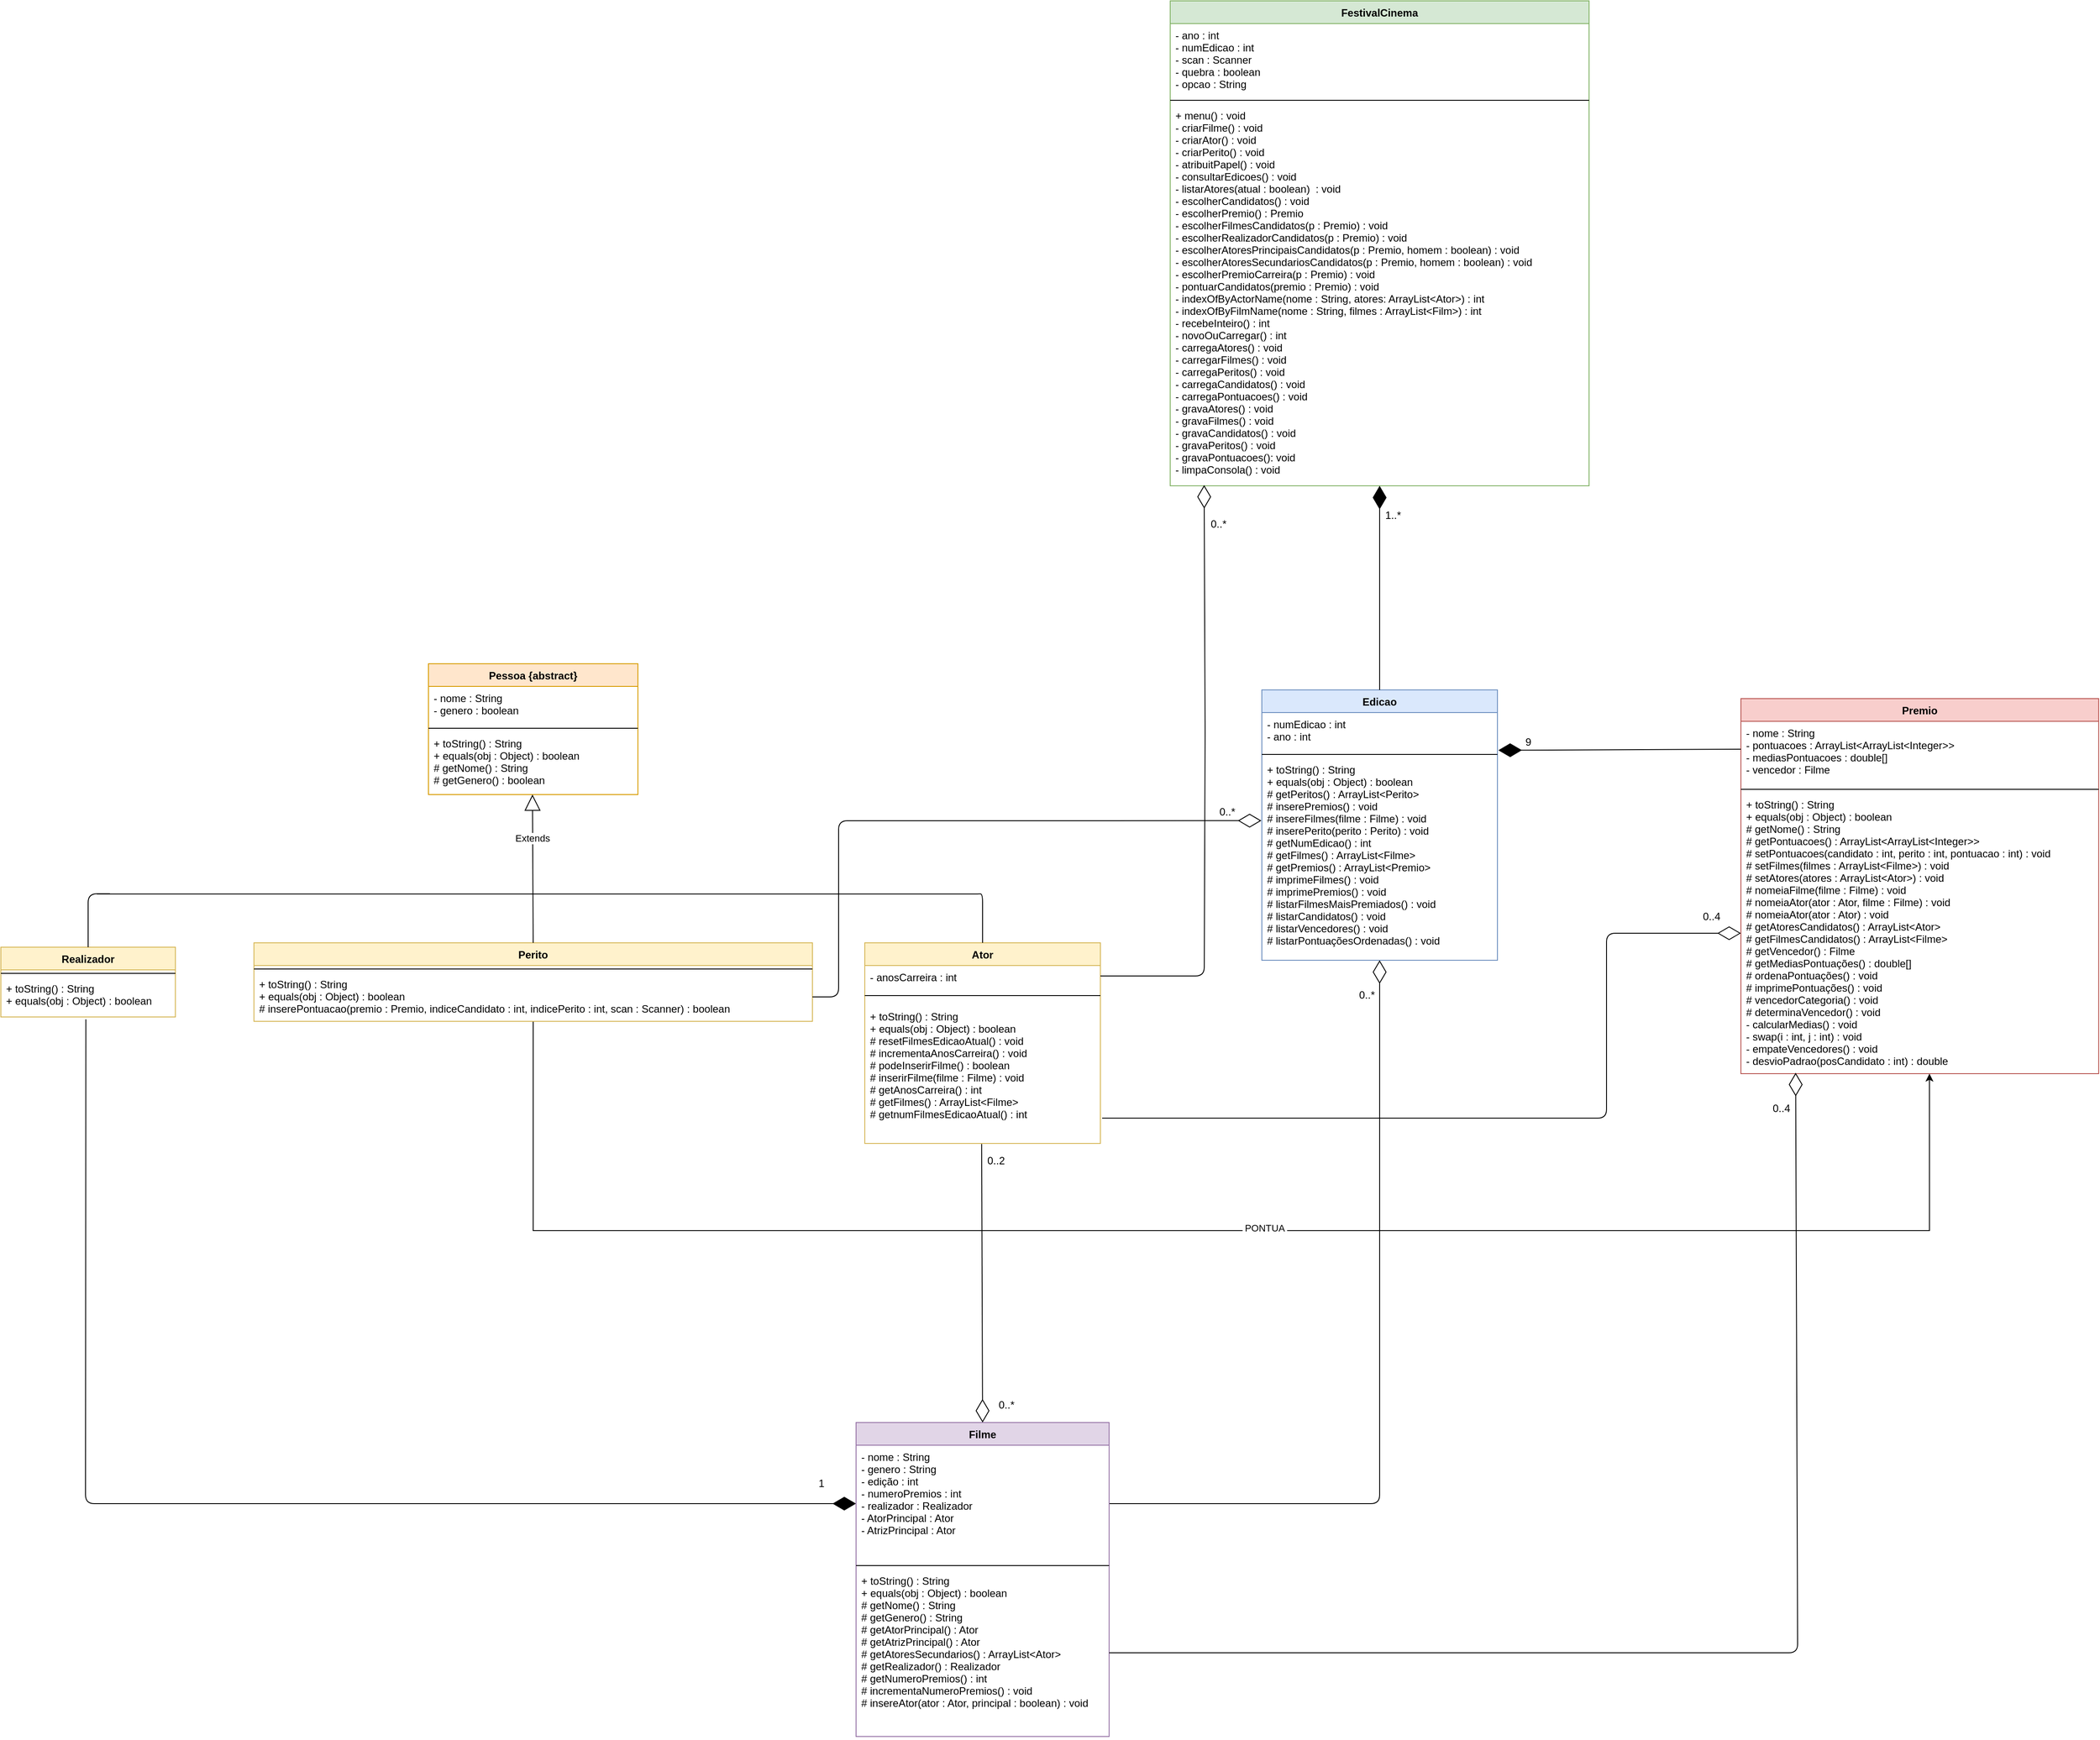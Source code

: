 <mxfile version="12.9.11" type="device"><diagram id="qgOHdv6F2qnSA4peZKP4" name="Page-1"><mxGraphModel dx="3384" dy="2081" grid="1" gridSize="10" guides="1" tooltips="1" connect="1" arrows="1" fold="1" page="1" pageScale="1" pageWidth="827" pageHeight="1169" math="0" shadow="0"><root><mxCell id="0"/><mxCell id="1" parent="0"/><mxCell id="gh8K3B-47FYYdt2PyNo--1" value="FestivalCinema" style="swimlane;fontStyle=1;align=center;verticalAlign=top;childLayout=stackLayout;horizontal=1;startSize=26;horizontalStack=0;resizeParent=1;resizeParentMax=0;resizeLast=0;collapsible=1;marginBottom=0;fillColor=#d5e8d4;strokeColor=#82b366;" parent="1" vertex="1"><mxGeometry x="-240" y="-980" width="480" height="556" as="geometry"><mxRectangle x="300" y="100" width="120" height="26" as="alternateBounds"/></mxGeometry></mxCell><mxCell id="gh8K3B-47FYYdt2PyNo--2" value="- ano : int&#xA;- numEdicao : int&#xA;- scan : Scanner&#xA;- quebra : boolean&#xA;- opcao : String" style="text;strokeColor=none;fillColor=none;align=left;verticalAlign=top;spacingLeft=4;spacingRight=4;overflow=hidden;rotatable=0;points=[[0,0.5],[1,0.5]];portConstraint=eastwest;" parent="gh8K3B-47FYYdt2PyNo--1" vertex="1"><mxGeometry y="26" width="480" height="84" as="geometry"/></mxCell><mxCell id="gh8K3B-47FYYdt2PyNo--3" value="" style="line;strokeWidth=1;fillColor=none;align=left;verticalAlign=middle;spacingTop=-1;spacingLeft=3;spacingRight=3;rotatable=0;labelPosition=right;points=[];portConstraint=eastwest;" parent="gh8K3B-47FYYdt2PyNo--1" vertex="1"><mxGeometry y="110" width="480" height="8" as="geometry"/></mxCell><mxCell id="gh8K3B-47FYYdt2PyNo--4" value="+ menu() : void&#xA;- criarFilme() : void&#xA;- criarAtor() : void&#xA;- criarPerito() : void&#xA;- atribuitPapel() : void&#xA;- consultarEdicoes() : void&#xA;- listarAtores(atual : boolean)  : void&#xA;- escolherCandidatos() : void&#xA;- escolherPremio() : Premio&#xA;- escolherFilmesCandidatos(p : Premio) : void&#xA;- escolherRealizadorCandidatos(p : Premio) : void&#xA;- escolherAtoresPrincipaisCandidatos(p : Premio, homem : boolean) : void&#xA;- escolherAtoresSecundariosCandidatos(p : Premio, homem : boolean) : void&#xA;- escolherPremioCarreira(p : Premio) : void&#xA;- pontuarCandidatos(premio : Premio) : void&#xA;- indexOfByActorName(nome : String, atores: ArrayList&lt;Ator&gt;) : int&#xA;- indexOfByFilmName(nome : String, filmes : ArrayList&lt;Film&gt;) : int&#xA;- recebeInteiro() : int&#xA;- novoOuCarregar() : int&#xA;- carregaAtores() : void&#xA;- carregarFilmes() : void&#xA;- carregaPeritos() : void&#xA;- carregaCandidatos() : void&#xA;- carregaPontuacoes() : void&#xA;- gravaAtores() : void&#xA;- gravaFilmes() : void&#xA;- gravaCandidatos() : void&#xA;- gravaPeritos() : void&#xA;- gravaPontuacoes(): void&#xA;- limpaConsola() : void" style="text;strokeColor=none;fillColor=none;align=left;verticalAlign=top;spacingLeft=4;spacingRight=4;overflow=hidden;rotatable=0;points=[[0,0.5],[1,0.5]];portConstraint=eastwest;" parent="gh8K3B-47FYYdt2PyNo--1" vertex="1"><mxGeometry y="118" width="480" height="438" as="geometry"/></mxCell><mxCell id="gh8K3B-47FYYdt2PyNo--23" value="Edicao" style="swimlane;fontStyle=1;align=center;verticalAlign=top;childLayout=stackLayout;horizontal=1;startSize=26;horizontalStack=0;resizeParent=1;resizeParentMax=0;resizeLast=0;collapsible=1;marginBottom=0;fillColor=#dae8fc;strokeColor=#6c8ebf;" parent="1" vertex="1"><mxGeometry x="-135" y="-190" width="270" height="310" as="geometry"/></mxCell><mxCell id="gh8K3B-47FYYdt2PyNo--24" value="- numEdicao : int&#xA;- ano : int" style="text;strokeColor=none;fillColor=none;align=left;verticalAlign=top;spacingLeft=4;spacingRight=4;overflow=hidden;rotatable=0;points=[[0,0.5],[1,0.5]];portConstraint=eastwest;" parent="gh8K3B-47FYYdt2PyNo--23" vertex="1"><mxGeometry y="26" width="270" height="44" as="geometry"/></mxCell><mxCell id="gh8K3B-47FYYdt2PyNo--25" value="" style="line;strokeWidth=1;fillColor=none;align=left;verticalAlign=middle;spacingTop=-1;spacingLeft=3;spacingRight=3;rotatable=0;labelPosition=right;points=[];portConstraint=eastwest;" parent="gh8K3B-47FYYdt2PyNo--23" vertex="1"><mxGeometry y="70" width="270" height="8" as="geometry"/></mxCell><mxCell id="gh8K3B-47FYYdt2PyNo--26" value="+ toString() : String&#xA;+ equals(obj : Object) : boolean&#xA;# getPeritos() : ArrayList&lt;Perito&gt;&#xA;# inserePremios() : void&#xA;# insereFilmes(filme : Filme) : void&#xA;# inserePerito(perito : Perito) : void&#xA;# getNumEdicao() : int&#xA;# getFilmes() : ArrayList&lt;Filme&gt;&#xA;# getPremios() : ArrayList&lt;Premio&gt;&#xA;# imprimeFilmes() : void&#xA;# imprimePremios() : void&#xA;# listarFilmesMaisPremiados() : void&#xA;# listarCandidatos() : void&#xA;# listarVencedores() : void&#xA;# listarPontuaçõesOrdenadas() : void&#xA;" style="text;strokeColor=none;fillColor=none;align=left;verticalAlign=top;spacingLeft=4;spacingRight=4;overflow=hidden;rotatable=0;points=[[0,0.5],[1,0.5]];portConstraint=eastwest;" parent="gh8K3B-47FYYdt2PyNo--23" vertex="1"><mxGeometry y="78" width="270" height="232" as="geometry"/></mxCell><mxCell id="gh8K3B-47FYYdt2PyNo--52" value="1..*" style="text;html=1;align=center;verticalAlign=middle;resizable=0;points=[];autosize=1;" parent="1" vertex="1"><mxGeometry y="-400" width="30" height="20" as="geometry"/></mxCell><mxCell id="F2HCdln-uRhP8uVobkvN-22" style="edgeStyle=orthogonalEdgeStyle;rounded=0;orthogonalLoop=1;jettySize=auto;html=1;entryX=0.527;entryY=1;entryDx=0;entryDy=0;entryPerimeter=0;" parent="1" source="gh8K3B-47FYYdt2PyNo--32" target="gh8K3B-47FYYdt2PyNo--48" edge="1"><mxGeometry relative="1" as="geometry"><Array as="points"><mxPoint x="-970" y="430"/><mxPoint x="630" y="430"/></Array></mxGeometry></mxCell><mxCell id="2AFV40WeicHzEUGIlaih-1" value="&amp;nbsp;PONTUA&amp;nbsp;" style="edgeLabel;html=1;align=center;verticalAlign=middle;resizable=0;points=[];" parent="F2HCdln-uRhP8uVobkvN-22" vertex="1" connectable="0"><mxGeometry x="0.067" y="3" relative="1" as="geometry"><mxPoint as="offset"/></mxGeometry></mxCell><mxCell id="gh8K3B-47FYYdt2PyNo--32" value="Perito" style="swimlane;fontStyle=1;align=center;verticalAlign=top;childLayout=stackLayout;horizontal=1;startSize=26;horizontalStack=0;resizeParent=1;resizeParentMax=0;resizeLast=0;collapsible=1;marginBottom=0;fillColor=#fff2cc;strokeColor=#d6b656;" parent="1" vertex="1"><mxGeometry x="-1290" y="100" width="640" height="90" as="geometry"/></mxCell><mxCell id="gh8K3B-47FYYdt2PyNo--34" value="" style="line;strokeWidth=1;fillColor=none;align=left;verticalAlign=middle;spacingTop=-1;spacingLeft=3;spacingRight=3;rotatable=0;labelPosition=right;points=[];portConstraint=eastwest;" parent="gh8K3B-47FYYdt2PyNo--32" vertex="1"><mxGeometry y="26" width="640" height="8" as="geometry"/></mxCell><mxCell id="gh8K3B-47FYYdt2PyNo--35" value="+ toString() : String&#xA;+ equals(obj : Object) : boolean&#xA;# inserePontuacao(premio : Premio, indiceCandidato : int, indicePerito : int, scan : Scanner) : boolean&#xA;" style="text;strokeColor=none;fillColor=none;align=left;verticalAlign=top;spacingLeft=4;spacingRight=4;overflow=hidden;rotatable=0;points=[[0,0.5],[1,0.5]];portConstraint=eastwest;" parent="gh8K3B-47FYYdt2PyNo--32" vertex="1"><mxGeometry y="34" width="640" height="56" as="geometry"/></mxCell><mxCell id="gh8K3B-47FYYdt2PyNo--37" value="Pessoa {abstract}" style="swimlane;fontStyle=1;align=center;verticalAlign=top;childLayout=stackLayout;horizontal=1;startSize=26;horizontalStack=0;resizeParent=1;resizeParentMax=0;resizeLast=0;collapsible=1;marginBottom=0;fillColor=#ffe6cc;strokeColor=#d79b00;" parent="1" vertex="1"><mxGeometry x="-1090" y="-220" width="240" height="150" as="geometry"/></mxCell><mxCell id="gh8K3B-47FYYdt2PyNo--38" value="- nome : String&#xA;- genero : boolean" style="text;strokeColor=none;fillColor=none;align=left;verticalAlign=top;spacingLeft=4;spacingRight=4;overflow=hidden;rotatable=0;points=[[0,0.5],[1,0.5]];portConstraint=eastwest;" parent="gh8K3B-47FYYdt2PyNo--37" vertex="1"><mxGeometry y="26" width="240" height="44" as="geometry"/></mxCell><mxCell id="gh8K3B-47FYYdt2PyNo--39" value="" style="line;strokeWidth=1;fillColor=none;align=left;verticalAlign=middle;spacingTop=-1;spacingLeft=3;spacingRight=3;rotatable=0;labelPosition=right;points=[];portConstraint=eastwest;" parent="gh8K3B-47FYYdt2PyNo--37" vertex="1"><mxGeometry y="70" width="240" height="8" as="geometry"/></mxCell><mxCell id="gh8K3B-47FYYdt2PyNo--40" value="+ toString() : String&#xA;+ equals(obj : Object) : boolean&#xA;# getNome() : String&#xA;# getGenero() : boolean&#xA;" style="text;strokeColor=none;fillColor=none;align=left;verticalAlign=top;spacingLeft=4;spacingRight=4;overflow=hidden;rotatable=0;points=[[0,0.5],[1,0.5]];portConstraint=eastwest;" parent="gh8K3B-47FYYdt2PyNo--37" vertex="1"><mxGeometry y="78" width="240" height="72" as="geometry"/></mxCell><mxCell id="gh8K3B-47FYYdt2PyNo--55" value="Extends" style="endArrow=block;endSize=16;endFill=0;html=1;exitX=0.5;exitY=0;exitDx=0;exitDy=0;" parent="1" source="gh8K3B-47FYYdt2PyNo--32" edge="1"><mxGeometry x="0.412" width="160" relative="1" as="geometry"><mxPoint x="-970.83" y="70" as="sourcePoint"/><mxPoint x="-970.83" y="-70" as="targetPoint"/><mxPoint as="offset"/></mxGeometry></mxCell><mxCell id="gh8K3B-47FYYdt2PyNo--5" value="Ator" style="swimlane;fontStyle=1;align=center;verticalAlign=top;childLayout=stackLayout;horizontal=1;startSize=26;horizontalStack=0;resizeParent=1;resizeParentMax=0;resizeLast=0;collapsible=1;marginBottom=0;fillColor=#fff2cc;strokeColor=#d6b656;" parent="1" vertex="1"><mxGeometry x="-590" y="100" width="270" height="230" as="geometry"/></mxCell><mxCell id="gh8K3B-47FYYdt2PyNo--6" value="- anosCarreira : int" style="text;strokeColor=none;fillColor=none;align=left;verticalAlign=top;spacingLeft=4;spacingRight=4;overflow=hidden;rotatable=0;points=[[0,0.5],[1,0.5]];portConstraint=eastwest;" parent="gh8K3B-47FYYdt2PyNo--5" vertex="1"><mxGeometry y="26" width="270" height="24" as="geometry"/></mxCell><mxCell id="gh8K3B-47FYYdt2PyNo--7" value="" style="line;strokeWidth=1;fillColor=none;align=left;verticalAlign=middle;spacingTop=-1;spacingLeft=3;spacingRight=3;rotatable=0;labelPosition=right;points=[];portConstraint=eastwest;" parent="gh8K3B-47FYYdt2PyNo--5" vertex="1"><mxGeometry y="50" width="270" height="21" as="geometry"/></mxCell><mxCell id="gh8K3B-47FYYdt2PyNo--17" value="+ toString() : String&#xA;+ equals(obj : Object) : boolean&#xA;# resetFilmesEdicaoAtual() : void&#xA;# incrementaAnosCarreira() : void&#xA;# podeInserirFilme() : boolean&#xA;# inserirFilme(filme : Filme) : void&#xA;# getAnosCarreira() : int&#xA;# getFilmes() : ArrayList&lt;Filme&gt;&#xA;# getnumFilmesEdicaoAtual() : int" style="text;strokeColor=none;fillColor=none;align=left;verticalAlign=top;spacingLeft=4;spacingRight=4;overflow=hidden;rotatable=0;points=[[0,0.5],[1,0.5]];portConstraint=eastwest;" parent="gh8K3B-47FYYdt2PyNo--5" vertex="1"><mxGeometry y="71" width="270" height="159" as="geometry"/></mxCell><mxCell id="gh8K3B-47FYYdt2PyNo--57" value="" style="line;strokeWidth=1;fillColor=none;align=left;verticalAlign=middle;spacingTop=-1;spacingLeft=3;spacingRight=3;rotatable=0;labelPosition=right;points=[];portConstraint=eastwest;" parent="1" vertex="1"><mxGeometry x="-970" y="40" width="510" height="8" as="geometry"/></mxCell><mxCell id="gh8K3B-47FYYdt2PyNo--63" value="" style="endArrow=none;html=1;edgeStyle=orthogonalEdgeStyle;entryX=0.5;entryY=0;entryDx=0;entryDy=0;" parent="1" target="gh8K3B-47FYYdt2PyNo--5" edge="1"><mxGeometry relative="1" as="geometry"><mxPoint x="-460" y="43.86" as="sourcePoint"/><mxPoint x="-410" y="43.86" as="targetPoint"/><Array as="points"><mxPoint x="-455" y="44"/></Array></mxGeometry></mxCell><mxCell id="gh8K3B-47FYYdt2PyNo--66" value="" style="line;strokeWidth=1;fillColor=none;align=left;verticalAlign=middle;spacingTop=-1;spacingLeft=3;spacingRight=3;rotatable=0;labelPosition=right;points=[];portConstraint=eastwest;" parent="1" vertex="1"><mxGeometry x="-1470" y="40" width="500" height="8" as="geometry"/></mxCell><mxCell id="gh8K3B-47FYYdt2PyNo--41" value="Realizador" style="swimlane;fontStyle=1;align=center;verticalAlign=top;childLayout=stackLayout;horizontal=1;startSize=26;horizontalStack=0;resizeParent=1;resizeParentMax=0;resizeLast=0;collapsible=1;marginBottom=0;fillColor=#fff2cc;strokeColor=#d6b656;" parent="1" vertex="1"><mxGeometry x="-1580" y="105" width="200" height="80" as="geometry"/></mxCell><mxCell id="gh8K3B-47FYYdt2PyNo--43" value="" style="line;strokeWidth=1;fillColor=none;align=left;verticalAlign=middle;spacingTop=-1;spacingLeft=3;spacingRight=3;rotatable=0;labelPosition=right;points=[];portConstraint=eastwest;" parent="gh8K3B-47FYYdt2PyNo--41" vertex="1"><mxGeometry y="26" width="200" height="8" as="geometry"/></mxCell><mxCell id="gh8K3B-47FYYdt2PyNo--44" value="+ toString() : String&#xA;+ equals(obj : Object) : boolean" style="text;strokeColor=none;fillColor=none;align=left;verticalAlign=top;spacingLeft=4;spacingRight=4;overflow=hidden;rotatable=0;points=[[0,0.5],[1,0.5]];portConstraint=eastwest;" parent="gh8K3B-47FYYdt2PyNo--41" vertex="1"><mxGeometry y="34" width="200" height="46" as="geometry"/></mxCell><mxCell id="gh8K3B-47FYYdt2PyNo--68" value="" style="endArrow=none;html=1;edgeStyle=orthogonalEdgeStyle;exitX=0.5;exitY=0;exitDx=0;exitDy=0;" parent="1" source="gh8K3B-47FYYdt2PyNo--41" edge="1"><mxGeometry relative="1" as="geometry"><mxPoint x="-1505" y="43.76" as="sourcePoint"/><mxPoint x="-1455" y="43.76" as="targetPoint"/><Array as="points"><mxPoint x="-1480" y="44"/></Array></mxGeometry></mxCell><mxCell id="gh8K3B-47FYYdt2PyNo--45" value="Premio" style="swimlane;fontStyle=1;align=center;verticalAlign=top;childLayout=stackLayout;horizontal=1;startSize=26;horizontalStack=0;resizeParent=1;resizeParentMax=0;resizeLast=0;collapsible=1;marginBottom=0;fillColor=#f8cecc;strokeColor=#b85450;" parent="1" vertex="1"><mxGeometry x="414" y="-180" width="410" height="430" as="geometry"/></mxCell><mxCell id="gh8K3B-47FYYdt2PyNo--46" value="- nome : String&#xA;- pontuacoes : ArrayList&lt;ArrayList&lt;Integer&gt;&gt;&#xA;- mediasPontuacoes : double[]&#xA;- vencedor : Filme" style="text;strokeColor=none;fillColor=none;align=left;verticalAlign=top;spacingLeft=4;spacingRight=4;overflow=hidden;rotatable=0;points=[[0,0.5],[1,0.5]];portConstraint=eastwest;" parent="gh8K3B-47FYYdt2PyNo--45" vertex="1"><mxGeometry y="26" width="410" height="74" as="geometry"/></mxCell><mxCell id="gh8K3B-47FYYdt2PyNo--47" value="" style="line;strokeWidth=1;fillColor=none;align=left;verticalAlign=middle;spacingTop=-1;spacingLeft=3;spacingRight=3;rotatable=0;labelPosition=right;points=[];portConstraint=eastwest;" parent="gh8K3B-47FYYdt2PyNo--45" vertex="1"><mxGeometry y="100" width="410" height="8" as="geometry"/></mxCell><mxCell id="gh8K3B-47FYYdt2PyNo--48" value="+ toString() : String&#xA;+ equals(obj : Object) : boolean&#xA;# getNome() : String&#xA;# getPontuacoes() : ArrayList&lt;ArrayList&lt;Integer&gt;&gt;&#xA;# setPontuacoes(candidato : int, perito : int, pontuacao : int) : void&#xA;# setFilmes(filmes : ArrayList&lt;Filme&gt;) : void&#xA;# setAtores(atores : ArrayList&lt;Ator&gt;) : void&#xA;# nomeiaFilme(filme : Filme) : void&#xA;# nomeiaAtor(ator : Ator, filme : Filme) : void&#xA;# nomeiaAtor(ator : Ator) : void&#xA;# getAtoresCandidatos() : ArrayList&lt;Ator&gt;&#xA;# getFilmesCandidatos() : ArrayList&lt;Filme&gt;&#xA;# getVencedor() : Filme&#xA;# getMediasPontuações() : double[]&#xA;# ordenaPontuações() : void&#xA;# imprimePontuações() : void&#xA;# vencedorCategoria() : void&#xA;# determinaVencedor() : void&#xA;- calcularMedias() : void&#xA;- swap(i : int, j : int) : void&#xA;- empateVencedores() : void&#xA;- desvioPadrao(posCandidato : int) : double" style="text;strokeColor=none;fillColor=none;align=left;verticalAlign=top;spacingLeft=4;spacingRight=4;overflow=hidden;rotatable=0;points=[[0,0.5],[1,0.5]];portConstraint=eastwest;" parent="gh8K3B-47FYYdt2PyNo--45" vertex="1"><mxGeometry y="108" width="410" height="322" as="geometry"/></mxCell><mxCell id="gh8K3B-47FYYdt2PyNo--75" value="0..*" style="text;html=1;align=center;verticalAlign=middle;resizable=0;points=[];autosize=1;" parent="1" vertex="1"><mxGeometry x="-443" y="620" width="30" height="20" as="geometry"/></mxCell><mxCell id="F2HCdln-uRhP8uVobkvN-2" value="" style="endArrow=diamondThin;endFill=1;endSize=24;html=1;entryX=1.004;entryY=0.982;entryDx=0;entryDy=0;entryPerimeter=0;" parent="1" target="gh8K3B-47FYYdt2PyNo--24" edge="1"><mxGeometry width="160" relative="1" as="geometry"><mxPoint x="414" y="-122" as="sourcePoint"/><mxPoint x="310" y="-30" as="targetPoint"/></mxGeometry></mxCell><mxCell id="F2HCdln-uRhP8uVobkvN-3" value="9" style="text;html=1;align=center;verticalAlign=middle;resizable=0;points=[];autosize=1;" parent="1" vertex="1"><mxGeometry x="160" y="-140" width="20" height="20" as="geometry"/></mxCell><mxCell id="F2HCdln-uRhP8uVobkvN-5" value="0..*" style="text;html=1;align=center;verticalAlign=middle;resizable=0;points=[];autosize=1;" parent="1" vertex="1"><mxGeometry x="-30" y="150" width="30" height="20" as="geometry"/></mxCell><mxCell id="F2HCdln-uRhP8uVobkvN-8" value="" style="endArrow=diamondThin;endFill=1;endSize=24;html=1;exitX=0.5;exitY=0;exitDx=0;exitDy=0;entryX=0.5;entryY=1;entryDx=0;entryDy=0;" parent="1" source="gh8K3B-47FYYdt2PyNo--23" target="gh8K3B-47FYYdt2PyNo--1" edge="1"><mxGeometry width="160" relative="1" as="geometry"><mxPoint x="-300" y="-200" as="sourcePoint"/><mxPoint x="-70" y="-250" as="targetPoint"/></mxGeometry></mxCell><mxCell id="F2HCdln-uRhP8uVobkvN-13" value="1" style="text;html=1;align=center;verticalAlign=middle;resizable=0;points=[];autosize=1;" parent="1" vertex="1"><mxGeometry x="-650" y="710" width="20" height="20" as="geometry"/></mxCell><mxCell id="F2HCdln-uRhP8uVobkvN-14" value="" style="endArrow=diamondThin;endFill=1;endSize=24;html=1;exitX=0.487;exitY=1.059;exitDx=0;exitDy=0;exitPerimeter=0;entryX=0;entryY=0.5;entryDx=0;entryDy=0;" parent="1" source="gh8K3B-47FYYdt2PyNo--44" target="gh8K3B-47FYYdt2PyNo--20" edge="1"><mxGeometry width="160" relative="1" as="geometry"><mxPoint x="-940" y="450" as="sourcePoint"/><mxPoint x="-780" y="450" as="targetPoint"/><Array as="points"><mxPoint x="-1483" y="743"/></Array></mxGeometry></mxCell><mxCell id="F2HCdln-uRhP8uVobkvN-15" value="" style="endArrow=diamondThin;endFill=0;endSize=24;html=1;exitX=1;exitY=0.5;exitDx=0;exitDy=0;entryX=0.5;entryY=1;entryDx=0;entryDy=0;" parent="1" source="gh8K3B-47FYYdt2PyNo--20" target="gh8K3B-47FYYdt2PyNo--23" edge="1"><mxGeometry width="160" relative="1" as="geometry"><mxPoint x="-600" y="270" as="sourcePoint"/><mxPoint x="-440" y="270" as="targetPoint"/><Array as="points"><mxPoint y="743"/></Array></mxGeometry></mxCell><mxCell id="F2HCdln-uRhP8uVobkvN-20" value="" style="endArrow=diamondThin;endFill=0;endSize=24;html=1;exitX=1;exitY=0.5;exitDx=0;exitDy=0;entryX=0.081;entryY=0.998;entryDx=0;entryDy=0;entryPerimeter=0;" parent="1" source="gh8K3B-47FYYdt2PyNo--6" target="gh8K3B-47FYYdt2PyNo--4" edge="1"><mxGeometry width="160" relative="1" as="geometry"><mxPoint x="-550" y="290" as="sourcePoint"/><mxPoint x="-203" y="-321" as="targetPoint"/><Array as="points"><mxPoint x="-201" y="138"/><mxPoint x="-200" y="-142"/></Array></mxGeometry></mxCell><mxCell id="F2HCdln-uRhP8uVobkvN-21" value="0..*" style="text;html=1;align=center;verticalAlign=middle;resizable=0;points=[];autosize=1;" parent="1" vertex="1"><mxGeometry x="-200" y="-390" width="30" height="20" as="geometry"/></mxCell><mxCell id="2AFV40WeicHzEUGIlaih-3" value="0..2" style="text;html=1;align=center;verticalAlign=middle;resizable=0;points=[];autosize=1;" parent="1" vertex="1"><mxGeometry x="-460" y="340" width="40" height="20" as="geometry"/></mxCell><mxCell id="gh8K3B-47FYYdt2PyNo--19" value="Filme" style="swimlane;fontStyle=1;align=center;verticalAlign=top;childLayout=stackLayout;horizontal=1;startSize=26;horizontalStack=0;resizeParent=1;resizeParentMax=0;resizeLast=0;collapsible=1;marginBottom=0;fillColor=#e1d5e7;strokeColor=#9673a6;" parent="1" vertex="1"><mxGeometry x="-600" y="650" width="290" height="360" as="geometry"/></mxCell><mxCell id="gh8K3B-47FYYdt2PyNo--20" value="- nome : String&#xA;- genero : String&#xA;- edição : int&#xA;- numeroPremios : int&#xA;- realizador : Realizador&#xA;- AtorPrincipal : Ator&#xA;- AtrizPrincipal : Ator" style="text;strokeColor=none;fillColor=none;align=left;verticalAlign=top;spacingLeft=4;spacingRight=4;overflow=hidden;rotatable=0;points=[[0,0.5],[1,0.5]];portConstraint=eastwest;" parent="gh8K3B-47FYYdt2PyNo--19" vertex="1"><mxGeometry y="26" width="290" height="134" as="geometry"/></mxCell><mxCell id="gh8K3B-47FYYdt2PyNo--21" value="" style="line;strokeWidth=1;fillColor=none;align=left;verticalAlign=middle;spacingTop=-1;spacingLeft=3;spacingRight=3;rotatable=0;labelPosition=right;points=[];portConstraint=eastwest;" parent="gh8K3B-47FYYdt2PyNo--19" vertex="1"><mxGeometry y="160" width="290" height="8" as="geometry"/></mxCell><mxCell id="gh8K3B-47FYYdt2PyNo--22" value="+ toString() : String&#xA;+ equals(obj : Object) : boolean&#xA;# getNome() : String&#xA;# getGenero() : String&#xA;# getAtorPrincipal() : Ator&#xA;# getAtrizPrincipal() : Ator&#xA;# getAtoresSecundarios() : ArrayList&lt;Ator&gt;&#xA;# getRealizador() : Realizador&#xA;# getNumeroPremios() : int&#xA;# incrementaNumeroPremios() : void&#xA;# insereAtor(ator : Ator, principal : boolean) : void&#xA;" style="text;strokeColor=none;fillColor=none;align=left;verticalAlign=top;spacingLeft=4;spacingRight=4;overflow=hidden;rotatable=0;points=[[0,0.5],[1,0.5]];portConstraint=eastwest;" parent="gh8K3B-47FYYdt2PyNo--19" vertex="1"><mxGeometry y="168" width="290" height="192" as="geometry"/></mxCell><mxCell id="ReafH73vhLB-L7HjRCWR-4" value="" style="endArrow=diamondThin;endFill=0;endSize=24;html=1;entryX=0.5;entryY=0;entryDx=0;entryDy=0;exitX=0.496;exitY=1.004;exitDx=0;exitDy=0;exitPerimeter=0;" parent="1" source="gh8K3B-47FYYdt2PyNo--17" target="gh8K3B-47FYYdt2PyNo--19" edge="1"><mxGeometry width="160" relative="1" as="geometry"><mxPoint x="-300" y="320" as="sourcePoint"/><mxPoint x="-140" y="320" as="targetPoint"/></mxGeometry></mxCell><mxCell id="ReafH73vhLB-L7HjRCWR-5" value="0..4" style="text;html=1;align=center;verticalAlign=middle;resizable=0;points=[];autosize=1;" parent="1" vertex="1"><mxGeometry x="440" y="280" width="40" height="20" as="geometry"/></mxCell><mxCell id="ReafH73vhLB-L7HjRCWR-6" value="0..4" style="text;html=1;align=center;verticalAlign=middle;resizable=0;points=[];autosize=1;" parent="1" vertex="1"><mxGeometry x="360" y="60" width="40" height="20" as="geometry"/></mxCell><mxCell id="ReafH73vhLB-L7HjRCWR-1" value="" style="endArrow=diamondThin;endFill=0;endSize=24;html=1;entryX=0;entryY=0.5;entryDx=0;entryDy=0;" parent="1" target="gh8K3B-47FYYdt2PyNo--48" edge="1"><mxGeometry width="160" relative="1" as="geometry"><mxPoint x="-318" y="301" as="sourcePoint"/><mxPoint x="410" as="targetPoint"/><Array as="points"><mxPoint x="260" y="301"/><mxPoint x="260" y="89"/></Array></mxGeometry></mxCell><mxCell id="ReafH73vhLB-L7HjRCWR-3" value="" style="endArrow=diamondThin;endFill=0;endSize=24;html=1;entryX=0.153;entryY=0.997;entryDx=0;entryDy=0;entryPerimeter=0;" parent="1" source="gh8K3B-47FYYdt2PyNo--22" target="gh8K3B-47FYYdt2PyNo--48" edge="1"><mxGeometry width="160" relative="1" as="geometry"><mxPoint x="479" y="250" as="sourcePoint"/><mxPoint x="-40" y="810" as="targetPoint"/><Array as="points"><mxPoint x="479" y="914"/></Array></mxGeometry></mxCell><mxCell id="5MCYXPRfXUjQr0cFFHq8-2" value="" style="endArrow=diamondThin;endFill=0;endSize=24;html=1;exitX=1;exitY=0.5;exitDx=0;exitDy=0;entryX=-0.002;entryY=0.31;entryDx=0;entryDy=0;entryPerimeter=0;" parent="1" source="gh8K3B-47FYYdt2PyNo--35" target="gh8K3B-47FYYdt2PyNo--26" edge="1"><mxGeometry width="160" relative="1" as="geometry"><mxPoint x="-446.08" y="370.636" as="sourcePoint"/><mxPoint x="-140" y="-40" as="targetPoint"/><Array as="points"><mxPoint x="-620" y="162"/><mxPoint x="-620" y="-40"/></Array></mxGeometry></mxCell><mxCell id="5MCYXPRfXUjQr0cFFHq8-3" value="0..*" style="text;html=1;align=center;verticalAlign=middle;resizable=0;points=[];autosize=1;" parent="1" vertex="1"><mxGeometry x="-190" y="-60" width="30" height="20" as="geometry"/></mxCell></root></mxGraphModel></diagram></mxfile>